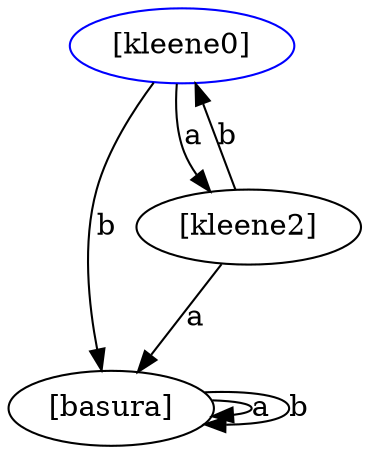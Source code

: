 digraph{
2 [label="[basura]"color = "black"];
2->2 [label="a"];
2->2 [label="b"];
0 [label="[kleene0]"color = "red"];
0->2 [label="b"];
0->1 [label="a"];
1 [label="[kleene2]"color = "black"];
1->2 [label="a"];
1->0 [label="b"];
0 [label = "[kleene0]"color = "blue"];
}